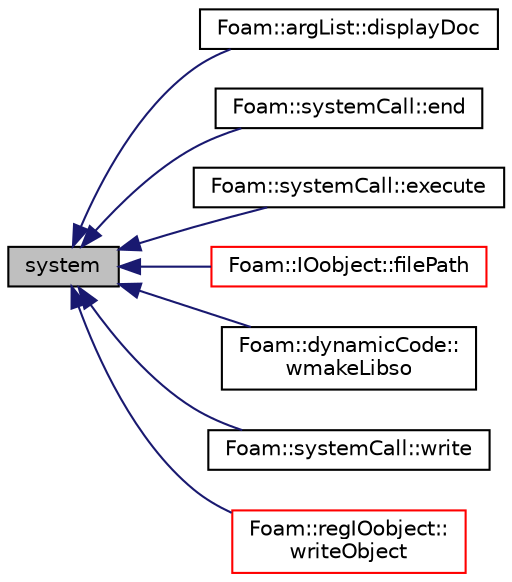 digraph "system"
{
  bgcolor="transparent";
  edge [fontname="Helvetica",fontsize="10",labelfontname="Helvetica",labelfontsize="10"];
  node [fontname="Helvetica",fontsize="10",shape=record];
  rankdir="LR";
  Node1 [label="system",height=0.2,width=0.4,color="black", fillcolor="grey75", style="filled", fontcolor="black"];
  Node1 -> Node2 [dir="back",color="midnightblue",fontsize="10",style="solid",fontname="Helvetica"];
  Node2 [label="Foam::argList::displayDoc",height=0.2,width=0.4,color="black",URL="$a00067.html#a5e97703e7a4558fc3db953c46175f1d2",tooltip="Display documentation in browser. "];
  Node1 -> Node3 [dir="back",color="midnightblue",fontsize="10",style="solid",fontname="Helvetica"];
  Node3 [label="Foam::systemCall::end",height=0.2,width=0.4,color="black",URL="$a02544.html#aaf81d3fdaf258088d7692fa70cece087",tooltip="Execute the \"endCalls\" at the final time-loop. "];
  Node1 -> Node4 [dir="back",color="midnightblue",fontsize="10",style="solid",fontname="Helvetica"];
  Node4 [label="Foam::systemCall::execute",height=0.2,width=0.4,color="black",URL="$a02544.html#a61af3e60b94ae3e748f6fbac1e794af7",tooltip="Execute the \"executeCalls\" at each time-step. "];
  Node1 -> Node5 [dir="back",color="midnightblue",fontsize="10",style="solid",fontname="Helvetica"];
  Node5 [label="Foam::IOobject::filePath",height=0.2,width=0.4,color="red",URL="$a01179.html#ae01669f614e6edcf76455737b47707fd",tooltip="Return complete path + object name if the file exists. "];
  Node1 -> Node6 [dir="back",color="midnightblue",fontsize="10",style="solid",fontname="Helvetica"];
  Node6 [label="Foam::dynamicCode::\lwmakeLibso",height=0.2,width=0.4,color="black",URL="$a00595.html#a0ca3a27a83c9af8d418a850d2154afba",tooltip="Compile a libso. "];
  Node1 -> Node7 [dir="back",color="midnightblue",fontsize="10",style="solid",fontname="Helvetica"];
  Node7 [label="Foam::systemCall::write",height=0.2,width=0.4,color="black",URL="$a02544.html#aac759501cf6c7895a70eecbef0226ae1",tooltip="Write, execute the \"writeCalls\". "];
  Node1 -> Node8 [dir="back",color="midnightblue",fontsize="10",style="solid",fontname="Helvetica"];
  Node8 [label="Foam::regIOobject::\lwriteObject",height=0.2,width=0.4,color="red",URL="$a02145.html#a25cce2a2cb8ccf489894549d23b116c8",tooltip="Write using given format, version and compression. "];
}
